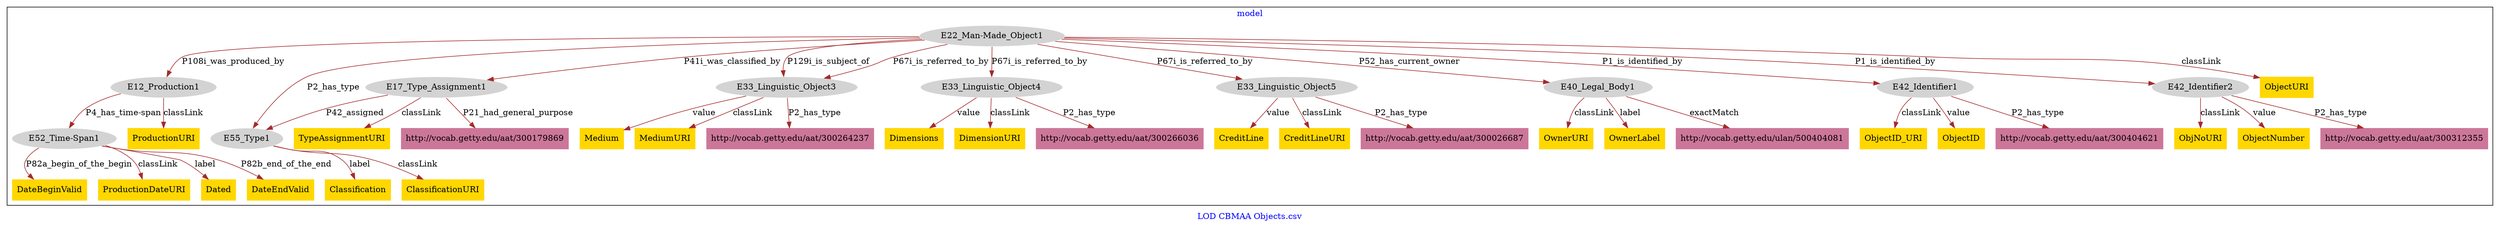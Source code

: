 digraph n0 {
fontcolor="blue"
remincross="true"
label="LOD CBMAA Objects.csv"
subgraph cluster {
label="model"
n2[style="filled",color="white",fillcolor="lightgray",label="E12_Production1"];
n3[style="filled",color="white",fillcolor="lightgray",label="E52_Time-Span1"];
n4[style="filled",color="white",fillcolor="lightgray",label="E17_Type_Assignment1"];
n5[style="filled",color="white",fillcolor="lightgray",label="E55_Type1"];
n6[style="filled",color="white",fillcolor="lightgray",label="E22_Man-Made_Object1"];
n7[style="filled",color="white",fillcolor="lightgray",label="E33_Linguistic_Object3"];
n8[style="filled",color="white",fillcolor="lightgray",label="E33_Linguistic_Object4"];
n9[style="filled",color="white",fillcolor="lightgray",label="E33_Linguistic_Object5"];
n10[style="filled",color="white",fillcolor="lightgray",label="E40_Legal_Body1"];
n11[style="filled",color="white",fillcolor="lightgray",label="E42_Identifier1"];
n12[style="filled",color="white",fillcolor="lightgray",label="E42_Identifier2"];
n13[shape="plaintext",style="filled",fillcolor="gold",label="Medium"];
n14[shape="plaintext",style="filled",fillcolor="gold",label="Dimensions"];
n15[shape="plaintext",style="filled",fillcolor="gold",label="CreditLine"];
n16[shape="plaintext",style="filled",fillcolor="gold",label="Classification"];
n17[shape="plaintext",style="filled",fillcolor="gold",label="ClassificationURI"];
n18[shape="plaintext",style="filled",fillcolor="gold",label="ObjectID_URI"];
n19[shape="plaintext",style="filled",fillcolor="gold",label="ProductionURI"];
n20[shape="plaintext",style="filled",fillcolor="gold",label="TypeAssignmentURI"];
n21[shape="plaintext",style="filled",fillcolor="gold",label="OwnerURI"];
n22[shape="plaintext",style="filled",fillcolor="gold",label="DateBeginValid"];
n23[shape="plaintext",style="filled",fillcolor="gold",label="ProductionDateURI"];
n24[shape="plaintext",style="filled",fillcolor="gold",label="Dated"];
n25[shape="plaintext",style="filled",fillcolor="gold",label="CreditLineURI"];
n26[shape="plaintext",style="filled",fillcolor="gold",label="OwnerLabel"];
n27[shape="plaintext",style="filled",fillcolor="gold",label="ObjectURI"];
n28[shape="plaintext",style="filled",fillcolor="gold",label="ObjNoURI"];
n29[shape="plaintext",style="filled",fillcolor="gold",label="ObjectID"];
n30[shape="plaintext",style="filled",fillcolor="gold",label="ObjectNumber"];
n31[shape="plaintext",style="filled",fillcolor="gold",label="DimensionURI"];
n32[shape="plaintext",style="filled",fillcolor="gold",label="DateEndValid"];
n33[shape="plaintext",style="filled",fillcolor="gold",label="MediumURI"];
n34[shape="plaintext",style="filled",fillcolor="#CC7799",label="http://vocab.getty.edu/aat/300026687"];
n35[shape="plaintext",style="filled",fillcolor="#CC7799",label="http://vocab.getty.edu/aat/300264237"];
n36[shape="plaintext",style="filled",fillcolor="#CC7799",label="http://vocab.getty.edu/aat/300404621"];
n37[shape="plaintext",style="filled",fillcolor="#CC7799",label="http://vocab.getty.edu/ulan/500404081"];
n38[shape="plaintext",style="filled",fillcolor="#CC7799",label="http://vocab.getty.edu/aat/300312355"];
n39[shape="plaintext",style="filled",fillcolor="#CC7799",label="http://vocab.getty.edu/aat/300179869"];
n40[shape="plaintext",style="filled",fillcolor="#CC7799",label="http://vocab.getty.edu/aat/300266036"];
}
n2 -> n3[color="brown",fontcolor="black",label="P4_has_time-span"]
n4 -> n5[color="brown",fontcolor="black",label="P42_assigned"]
n6 -> n2[color="brown",fontcolor="black",label="P108i_was_produced_by"]
n6 -> n4[color="brown",fontcolor="black",label="P41i_was_classified_by"]
n6 -> n7[color="brown",fontcolor="black",label="P129i_is_subject_of"]
n6 -> n8[color="brown",fontcolor="black",label="P67i_is_referred_to_by"]
n6 -> n9[color="brown",fontcolor="black",label="P67i_is_referred_to_by"]
n6 -> n10[color="brown",fontcolor="black",label="P52_has_current_owner"]
n6 -> n11[color="brown",fontcolor="black",label="P1_is_identified_by"]
n6 -> n12[color="brown",fontcolor="black",label="P1_is_identified_by"]
n7 -> n13[color="brown",fontcolor="black",label="value"]
n8 -> n14[color="brown",fontcolor="black",label="value"]
n9 -> n15[color="brown",fontcolor="black",label="value"]
n5 -> n16[color="brown",fontcolor="black",label="label"]
n5 -> n17[color="brown",fontcolor="black",label="classLink"]
n11 -> n18[color="brown",fontcolor="black",label="classLink"]
n2 -> n19[color="brown",fontcolor="black",label="classLink"]
n4 -> n20[color="brown",fontcolor="black",label="classLink"]
n10 -> n21[color="brown",fontcolor="black",label="classLink"]
n3 -> n22[color="brown",fontcolor="black",label="P82a_begin_of_the_begin"]
n3 -> n23[color="brown",fontcolor="black",label="classLink"]
n3 -> n24[color="brown",fontcolor="black",label="label"]
n9 -> n25[color="brown",fontcolor="black",label="classLink"]
n10 -> n26[color="brown",fontcolor="black",label="label"]
n6 -> n27[color="brown",fontcolor="black",label="classLink"]
n12 -> n28[color="brown",fontcolor="black",label="classLink"]
n11 -> n29[color="brown",fontcolor="black",label="value"]
n12 -> n30[color="brown",fontcolor="black",label="value"]
n8 -> n31[color="brown",fontcolor="black",label="classLink"]
n3 -> n32[color="brown",fontcolor="black",label="P82b_end_of_the_end"]
n7 -> n33[color="brown",fontcolor="black",label="classLink"]
n9 -> n34[color="brown",fontcolor="black",label="P2_has_type"]
n6 -> n5[color="brown",fontcolor="black",label="P2_has_type"]
n7 -> n35[color="brown",fontcolor="black",label="P2_has_type"]
n11 -> n36[color="brown",fontcolor="black",label="P2_has_type"]
n10 -> n37[color="brown",fontcolor="black",label="exactMatch"]
n6 -> n7[color="brown",fontcolor="black",label="P67i_is_referred_to_by"]
n12 -> n38[color="brown",fontcolor="black",label="P2_has_type"]
n4 -> n39[color="brown",fontcolor="black",label="P21_had_general_purpose"]
n8 -> n40[color="brown",fontcolor="black",label="P2_has_type"]
}
